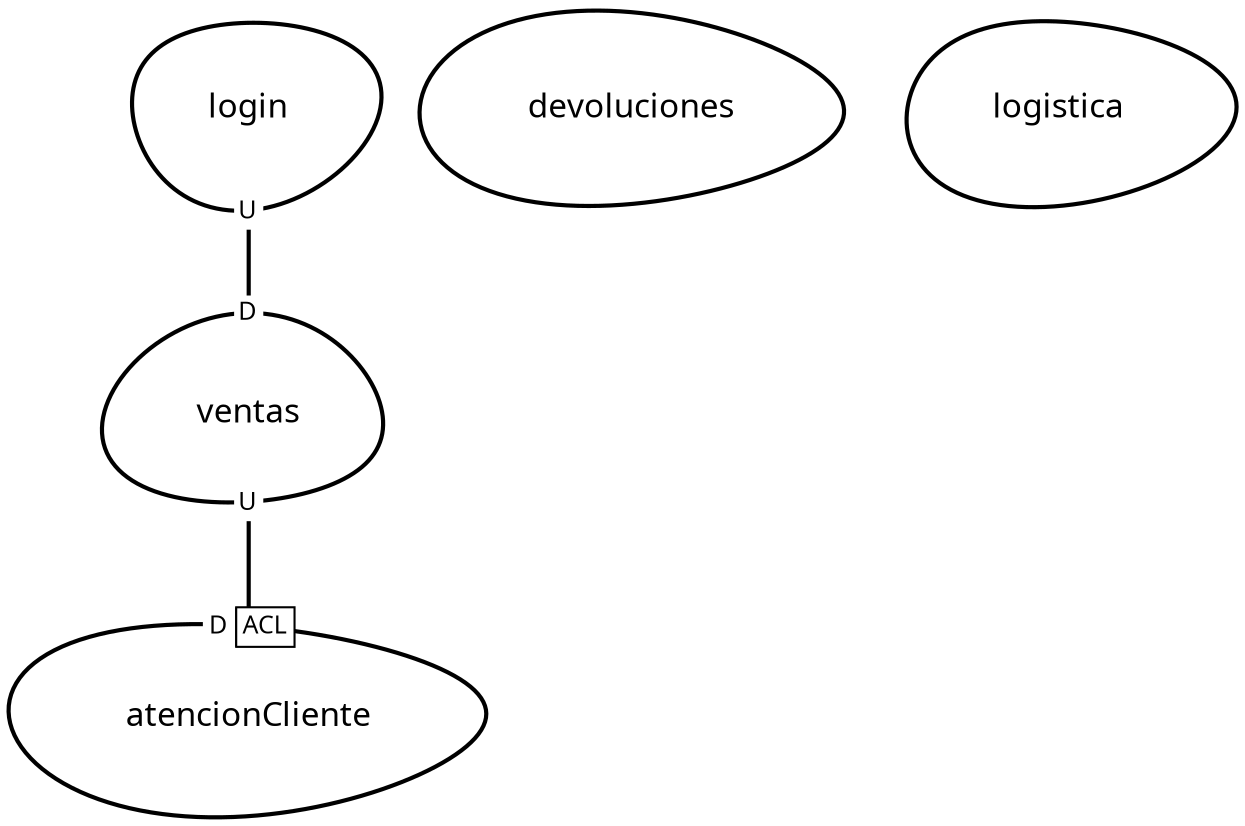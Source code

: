 digraph "ContextMapGraph" {
graph ["imagepath"="/tmp/GraphvizJava"]
"atencionCliente" ["margin"="0.3","orientation"="279","shape"="egg","fontsize"="16","style"="bold","label"="atencionCliente\n","fontname"="sans-serif"]
"devoluciones" ["margin"="0.3","orientation"="266","shape"="egg","fontsize"="16","style"="bold","label"="devoluciones\n","fontname"="sans-serif"]
"login" ["margin"="0.3","orientation"="51","shape"="egg","fontsize"="16","style"="bold","label"="login\n","fontname"="sans-serif"]
"ventas" ["margin"="0.3","orientation"="241","shape"="egg","fontsize"="16","style"="bold","label"="ventas\n","fontname"="sans-serif"]
"logistica" ["margin"="0.3","orientation"="32","shape"="egg","fontsize"="16","style"="bold","label"="logistica\n","fontname"="sans-serif"]
"login" -> "ventas" ["headlabel"=<<table cellspacing="0" cellborder="0" border="0">
<tr><td bgcolor="white">D</td></tr>
</table>>,"labeldistance"="0","fontsize"="12","taillabel"=<<table cellspacing="0" cellborder="0" border="0">
<tr><td bgcolor="white">U</td></tr>
</table>>,"style"="bold","label"="                                        ","dir"="none","fontname"="sans-serif"]
"ventas" -> "atencionCliente" ["headlabel"=<<table cellspacing="0" cellborder="1" border="0">
<tr><td bgcolor="white" sides="r">D</td><td sides="trbl" bgcolor="white"><font>ACL</font></td></tr>
</table>>,"labeldistance"="0","fontsize"="12","taillabel"=<<table cellspacing="0" cellborder="0" border="0">
<tr><td bgcolor="white">U</td></tr>
</table>>,"style"="bold","label"="                                        ","dir"="none","fontname"="sans-serif"]
}